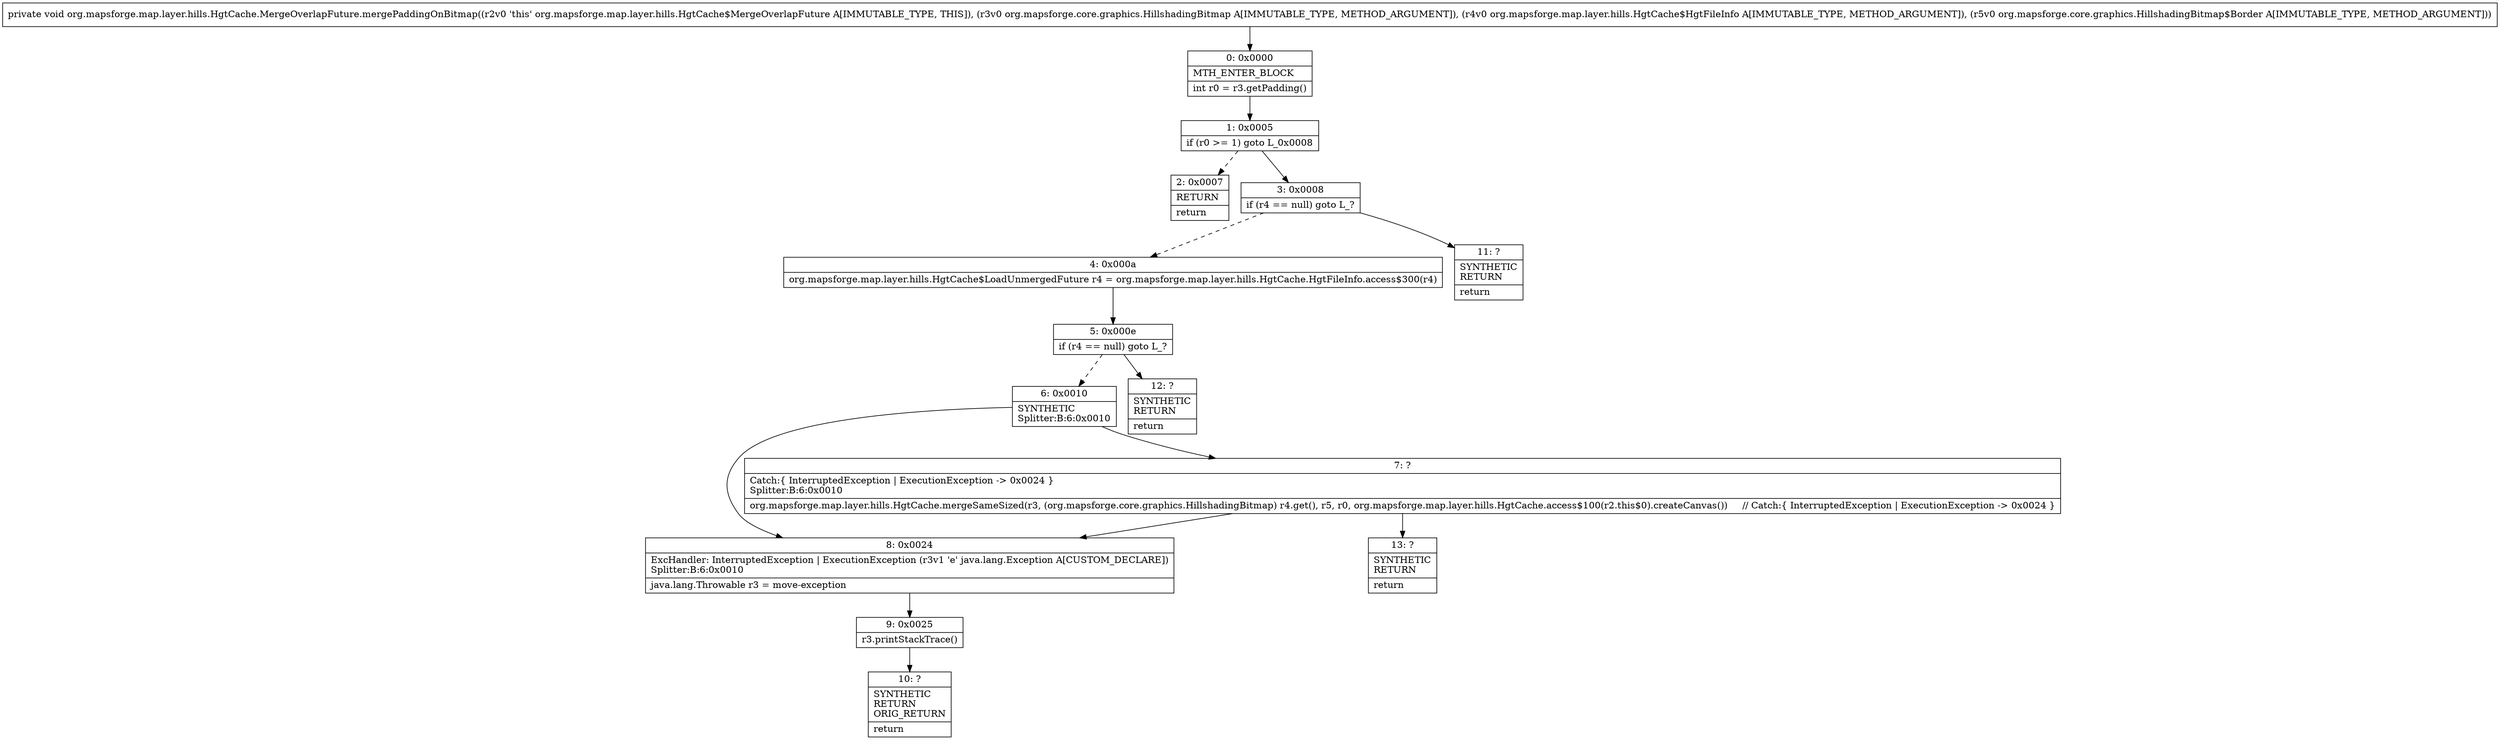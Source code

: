 digraph "CFG fororg.mapsforge.map.layer.hills.HgtCache.MergeOverlapFuture.mergePaddingOnBitmap(Lorg\/mapsforge\/core\/graphics\/HillshadingBitmap;Lorg\/mapsforge\/map\/layer\/hills\/HgtCache$HgtFileInfo;Lorg\/mapsforge\/core\/graphics\/HillshadingBitmap$Border;)V" {
Node_0 [shape=record,label="{0\:\ 0x0000|MTH_ENTER_BLOCK\l|int r0 = r3.getPadding()\l}"];
Node_1 [shape=record,label="{1\:\ 0x0005|if (r0 \>= 1) goto L_0x0008\l}"];
Node_2 [shape=record,label="{2\:\ 0x0007|RETURN\l|return\l}"];
Node_3 [shape=record,label="{3\:\ 0x0008|if (r4 == null) goto L_?\l}"];
Node_4 [shape=record,label="{4\:\ 0x000a|org.mapsforge.map.layer.hills.HgtCache$LoadUnmergedFuture r4 = org.mapsforge.map.layer.hills.HgtCache.HgtFileInfo.access$300(r4)\l}"];
Node_5 [shape=record,label="{5\:\ 0x000e|if (r4 == null) goto L_?\l}"];
Node_6 [shape=record,label="{6\:\ 0x0010|SYNTHETIC\lSplitter:B:6:0x0010\l}"];
Node_7 [shape=record,label="{7\:\ ?|Catch:\{ InterruptedException \| ExecutionException \-\> 0x0024 \}\lSplitter:B:6:0x0010\l|org.mapsforge.map.layer.hills.HgtCache.mergeSameSized(r3, (org.mapsforge.core.graphics.HillshadingBitmap) r4.get(), r5, r0, org.mapsforge.map.layer.hills.HgtCache.access$100(r2.this$0).createCanvas())     \/\/ Catch:\{ InterruptedException \| ExecutionException \-\> 0x0024 \}\l}"];
Node_8 [shape=record,label="{8\:\ 0x0024|ExcHandler: InterruptedException \| ExecutionException (r3v1 'e' java.lang.Exception A[CUSTOM_DECLARE])\lSplitter:B:6:0x0010\l|java.lang.Throwable r3 = move\-exception\l}"];
Node_9 [shape=record,label="{9\:\ 0x0025|r3.printStackTrace()\l}"];
Node_10 [shape=record,label="{10\:\ ?|SYNTHETIC\lRETURN\lORIG_RETURN\l|return\l}"];
Node_11 [shape=record,label="{11\:\ ?|SYNTHETIC\lRETURN\l|return\l}"];
Node_12 [shape=record,label="{12\:\ ?|SYNTHETIC\lRETURN\l|return\l}"];
Node_13 [shape=record,label="{13\:\ ?|SYNTHETIC\lRETURN\l|return\l}"];
MethodNode[shape=record,label="{private void org.mapsforge.map.layer.hills.HgtCache.MergeOverlapFuture.mergePaddingOnBitmap((r2v0 'this' org.mapsforge.map.layer.hills.HgtCache$MergeOverlapFuture A[IMMUTABLE_TYPE, THIS]), (r3v0 org.mapsforge.core.graphics.HillshadingBitmap A[IMMUTABLE_TYPE, METHOD_ARGUMENT]), (r4v0 org.mapsforge.map.layer.hills.HgtCache$HgtFileInfo A[IMMUTABLE_TYPE, METHOD_ARGUMENT]), (r5v0 org.mapsforge.core.graphics.HillshadingBitmap$Border A[IMMUTABLE_TYPE, METHOD_ARGUMENT])) }"];
MethodNode -> Node_0;
Node_0 -> Node_1;
Node_1 -> Node_2[style=dashed];
Node_1 -> Node_3;
Node_3 -> Node_4[style=dashed];
Node_3 -> Node_11;
Node_4 -> Node_5;
Node_5 -> Node_6[style=dashed];
Node_5 -> Node_12;
Node_6 -> Node_7;
Node_6 -> Node_8;
Node_7 -> Node_8;
Node_7 -> Node_13;
Node_8 -> Node_9;
Node_9 -> Node_10;
}


